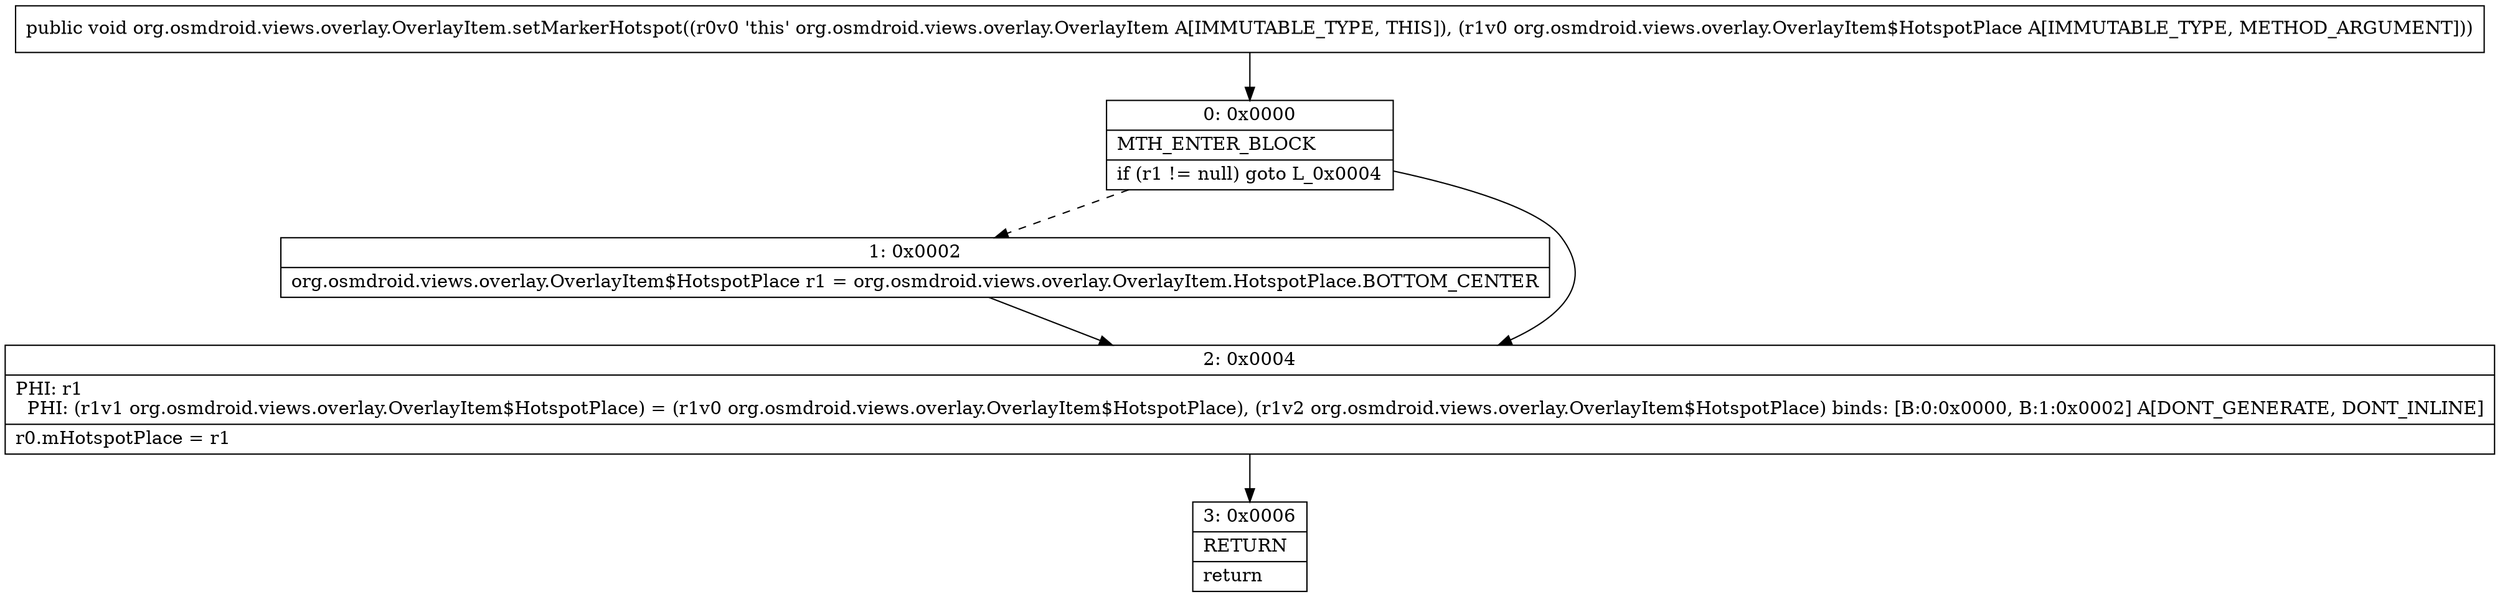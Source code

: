 digraph "CFG fororg.osmdroid.views.overlay.OverlayItem.setMarkerHotspot(Lorg\/osmdroid\/views\/overlay\/OverlayItem$HotspotPlace;)V" {
Node_0 [shape=record,label="{0\:\ 0x0000|MTH_ENTER_BLOCK\l|if (r1 != null) goto L_0x0004\l}"];
Node_1 [shape=record,label="{1\:\ 0x0002|org.osmdroid.views.overlay.OverlayItem$HotspotPlace r1 = org.osmdroid.views.overlay.OverlayItem.HotspotPlace.BOTTOM_CENTER\l}"];
Node_2 [shape=record,label="{2\:\ 0x0004|PHI: r1 \l  PHI: (r1v1 org.osmdroid.views.overlay.OverlayItem$HotspotPlace) = (r1v0 org.osmdroid.views.overlay.OverlayItem$HotspotPlace), (r1v2 org.osmdroid.views.overlay.OverlayItem$HotspotPlace) binds: [B:0:0x0000, B:1:0x0002] A[DONT_GENERATE, DONT_INLINE]\l|r0.mHotspotPlace = r1\l}"];
Node_3 [shape=record,label="{3\:\ 0x0006|RETURN\l|return\l}"];
MethodNode[shape=record,label="{public void org.osmdroid.views.overlay.OverlayItem.setMarkerHotspot((r0v0 'this' org.osmdroid.views.overlay.OverlayItem A[IMMUTABLE_TYPE, THIS]), (r1v0 org.osmdroid.views.overlay.OverlayItem$HotspotPlace A[IMMUTABLE_TYPE, METHOD_ARGUMENT])) }"];
MethodNode -> Node_0;
Node_0 -> Node_1[style=dashed];
Node_0 -> Node_2;
Node_1 -> Node_2;
Node_2 -> Node_3;
}

